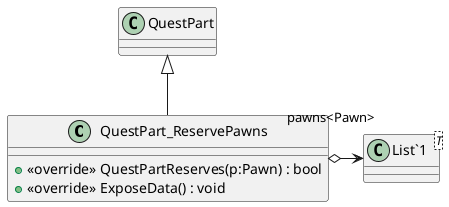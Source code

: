 @startuml
class QuestPart_ReservePawns {
    + <<override>> QuestPartReserves(p:Pawn) : bool
    + <<override>> ExposeData() : void
}
class "List`1"<T> {
}
QuestPart <|-- QuestPart_ReservePawns
QuestPart_ReservePawns o-> "pawns<Pawn>" "List`1"
@enduml
